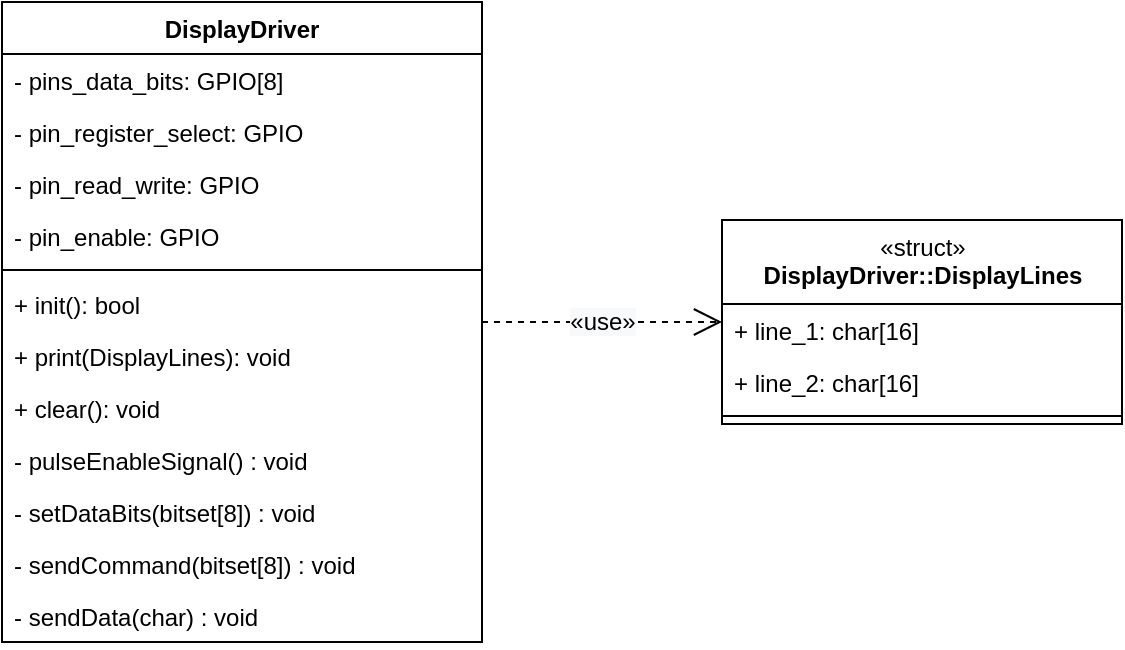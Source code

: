<mxfile version="13.7.9" type="device"><diagram id="xr0W55y4TsbUXdVRrL_R" name="Page-1"><mxGraphModel dx="981" dy="567" grid="1" gridSize="10" guides="1" tooltips="1" connect="1" arrows="1" fold="1" page="1" pageScale="1" pageWidth="1654" pageHeight="1169" math="0" shadow="0"><root><mxCell id="0"/><mxCell id="1" parent="0"/><mxCell id="8ZrDqPxdJCsfMkNe0i0s-1" value="DisplayDriver" style="swimlane;fontStyle=1;align=center;verticalAlign=top;childLayout=stackLayout;horizontal=1;startSize=26;horizontalStack=0;resizeParent=1;resizeParentMax=0;resizeLast=0;collapsible=1;marginBottom=0;" parent="1" vertex="1"><mxGeometry x="80" y="80" width="240" height="320" as="geometry"><mxRectangle x="80" y="80" width="110" height="26" as="alternateBounds"/></mxGeometry></mxCell><mxCell id="8ZrDqPxdJCsfMkNe0i0s-2" value="- pins_data_bits: GPIO[8]" style="text;strokeColor=none;fillColor=none;align=left;verticalAlign=top;spacingLeft=4;spacingRight=4;overflow=hidden;rotatable=0;points=[[0,0.5],[1,0.5]];portConstraint=eastwest;" parent="8ZrDqPxdJCsfMkNe0i0s-1" vertex="1"><mxGeometry y="26" width="240" height="26" as="geometry"/></mxCell><mxCell id="8ZrDqPxdJCsfMkNe0i0s-5" value="- pin_register_select: GPIO" style="text;strokeColor=none;fillColor=none;align=left;verticalAlign=top;spacingLeft=4;spacingRight=4;overflow=hidden;rotatable=0;points=[[0,0.5],[1,0.5]];portConstraint=eastwest;" parent="8ZrDqPxdJCsfMkNe0i0s-1" vertex="1"><mxGeometry y="52" width="240" height="26" as="geometry"/></mxCell><mxCell id="8ZrDqPxdJCsfMkNe0i0s-6" value="- pin_read_write: GPIO" style="text;strokeColor=none;fillColor=none;align=left;verticalAlign=top;spacingLeft=4;spacingRight=4;overflow=hidden;rotatable=0;points=[[0,0.5],[1,0.5]];portConstraint=eastwest;" parent="8ZrDqPxdJCsfMkNe0i0s-1" vertex="1"><mxGeometry y="78" width="240" height="26" as="geometry"/></mxCell><mxCell id="8ZrDqPxdJCsfMkNe0i0s-7" value="- pin_enable: GPIO" style="text;strokeColor=none;fillColor=none;align=left;verticalAlign=top;spacingLeft=4;spacingRight=4;overflow=hidden;rotatable=0;points=[[0,0.5],[1,0.5]];portConstraint=eastwest;" parent="8ZrDqPxdJCsfMkNe0i0s-1" vertex="1"><mxGeometry y="104" width="240" height="26" as="geometry"/></mxCell><mxCell id="8ZrDqPxdJCsfMkNe0i0s-3" value="" style="line;strokeWidth=1;fillColor=none;align=left;verticalAlign=middle;spacingTop=-1;spacingLeft=3;spacingRight=3;rotatable=0;labelPosition=right;points=[];portConstraint=eastwest;" parent="8ZrDqPxdJCsfMkNe0i0s-1" vertex="1"><mxGeometry y="130" width="240" height="8" as="geometry"/></mxCell><mxCell id="8ZrDqPxdJCsfMkNe0i0s-4" value="+ init(): bool" style="text;strokeColor=none;fillColor=none;align=left;verticalAlign=top;spacingLeft=4;spacingRight=4;overflow=hidden;rotatable=0;points=[[0,0.5],[1,0.5]];portConstraint=eastwest;" parent="8ZrDqPxdJCsfMkNe0i0s-1" vertex="1"><mxGeometry y="138" width="240" height="26" as="geometry"/></mxCell><mxCell id="8ZrDqPxdJCsfMkNe0i0s-8" value="+ print(DisplayLines): void" style="text;strokeColor=none;fillColor=none;align=left;verticalAlign=top;spacingLeft=4;spacingRight=4;overflow=hidden;rotatable=0;points=[[0,0.5],[1,0.5]];portConstraint=eastwest;" parent="8ZrDqPxdJCsfMkNe0i0s-1" vertex="1"><mxGeometry y="164" width="240" height="26" as="geometry"/></mxCell><mxCell id="8ZrDqPxdJCsfMkNe0i0s-9" value="+ clear(): void" style="text;strokeColor=none;fillColor=none;align=left;verticalAlign=top;spacingLeft=4;spacingRight=4;overflow=hidden;rotatable=0;points=[[0,0.5],[1,0.5]];portConstraint=eastwest;" parent="8ZrDqPxdJCsfMkNe0i0s-1" vertex="1"><mxGeometry y="190" width="240" height="26" as="geometry"/></mxCell><mxCell id="8ZrDqPxdJCsfMkNe0i0s-12" value="- pulseEnableSignal() : void" style="text;strokeColor=none;fillColor=none;align=left;verticalAlign=top;spacingLeft=4;spacingRight=4;overflow=hidden;rotatable=0;points=[[0,0.5],[1,0.5]];portConstraint=eastwest;" parent="8ZrDqPxdJCsfMkNe0i0s-1" vertex="1"><mxGeometry y="216" width="240" height="26" as="geometry"/></mxCell><mxCell id="8ZrDqPxdJCsfMkNe0i0s-10" value="- setDataBits(bitset[8]) : void" style="text;strokeColor=none;fillColor=none;align=left;verticalAlign=top;spacingLeft=4;spacingRight=4;overflow=hidden;rotatable=0;points=[[0,0.5],[1,0.5]];portConstraint=eastwest;" parent="8ZrDqPxdJCsfMkNe0i0s-1" vertex="1"><mxGeometry y="242" width="240" height="26" as="geometry"/></mxCell><mxCell id="8ZrDqPxdJCsfMkNe0i0s-13" value="- sendCommand(bitset[8]) : void" style="text;strokeColor=none;fillColor=none;align=left;verticalAlign=top;spacingLeft=4;spacingRight=4;overflow=hidden;rotatable=0;points=[[0,0.5],[1,0.5]];portConstraint=eastwest;" parent="8ZrDqPxdJCsfMkNe0i0s-1" vertex="1"><mxGeometry y="268" width="240" height="26" as="geometry"/></mxCell><mxCell id="8ZrDqPxdJCsfMkNe0i0s-14" value="- sendData(char) : void" style="text;strokeColor=none;fillColor=none;align=left;verticalAlign=top;spacingLeft=4;spacingRight=4;overflow=hidden;rotatable=0;points=[[0,0.5],[1,0.5]];portConstraint=eastwest;" parent="8ZrDqPxdJCsfMkNe0i0s-1" vertex="1"><mxGeometry y="294" width="240" height="26" as="geometry"/></mxCell><mxCell id="iAIqaRK7PizDHREAt7Jr-6" value="&lt;span style=&quot;font-size: 12px ; background-color: rgb(248 , 249 , 250)&quot;&gt;«use»&lt;/span&gt;" style="endArrow=open;endSize=12;dashed=1;html=1;" edge="1" parent="1" source="8ZrDqPxdJCsfMkNe0i0s-1" target="iAIqaRK7PizDHREAt7Jr-1"><mxGeometry width="160" relative="1" as="geometry"><mxPoint x="317" y="240.0" as="sourcePoint"/><mxPoint x="437" y="240.0" as="targetPoint"/><Array as="points"><mxPoint x="390" y="240"/></Array><mxPoint as="offset"/></mxGeometry></mxCell><object label="&lt;span style=&quot;font-weight: normal&quot;&gt;«struct»&lt;br&gt;&lt;/span&gt;DisplayDriver::DisplayLines" Reference="https://stackoverflow.com/a/40255633" id="iAIqaRK7PizDHREAt7Jr-1"><mxCell style="swimlane;fontStyle=1;align=center;verticalAlign=top;childLayout=stackLayout;horizontal=1;startSize=42;horizontalStack=0;resizeParent=1;resizeParentMax=0;resizeLast=0;collapsible=1;marginBottom=0;html=1;" vertex="1" parent="1"><mxGeometry x="440" y="189" width="200" height="102" as="geometry"/></mxCell></object><mxCell id="iAIqaRK7PizDHREAt7Jr-3" value="+ line_1: char[16]" style="text;strokeColor=none;fillColor=none;align=left;verticalAlign=top;spacingLeft=4;spacingRight=4;overflow=hidden;rotatable=0;points=[[0,0.5],[1,0.5]];portConstraint=eastwest;" vertex="1" parent="iAIqaRK7PizDHREAt7Jr-1"><mxGeometry y="42" width="200" height="26" as="geometry"/></mxCell><mxCell id="iAIqaRK7PizDHREAt7Jr-4" value="+ line_2: char[16]" style="text;strokeColor=none;fillColor=none;align=left;verticalAlign=top;spacingLeft=4;spacingRight=4;overflow=hidden;rotatable=0;points=[[0,0.5],[1,0.5]];portConstraint=eastwest;" vertex="1" parent="iAIqaRK7PizDHREAt7Jr-1"><mxGeometry y="68" width="200" height="26" as="geometry"/></mxCell><mxCell id="iAIqaRK7PizDHREAt7Jr-5" value="" style="line;strokeWidth=1;fillColor=none;align=left;verticalAlign=middle;spacingTop=-1;spacingLeft=3;spacingRight=3;rotatable=0;labelPosition=right;points=[];portConstraint=eastwest;" vertex="1" parent="iAIqaRK7PizDHREAt7Jr-1"><mxGeometry y="94" width="200" height="8" as="geometry"/></mxCell></root></mxGraphModel></diagram></mxfile>